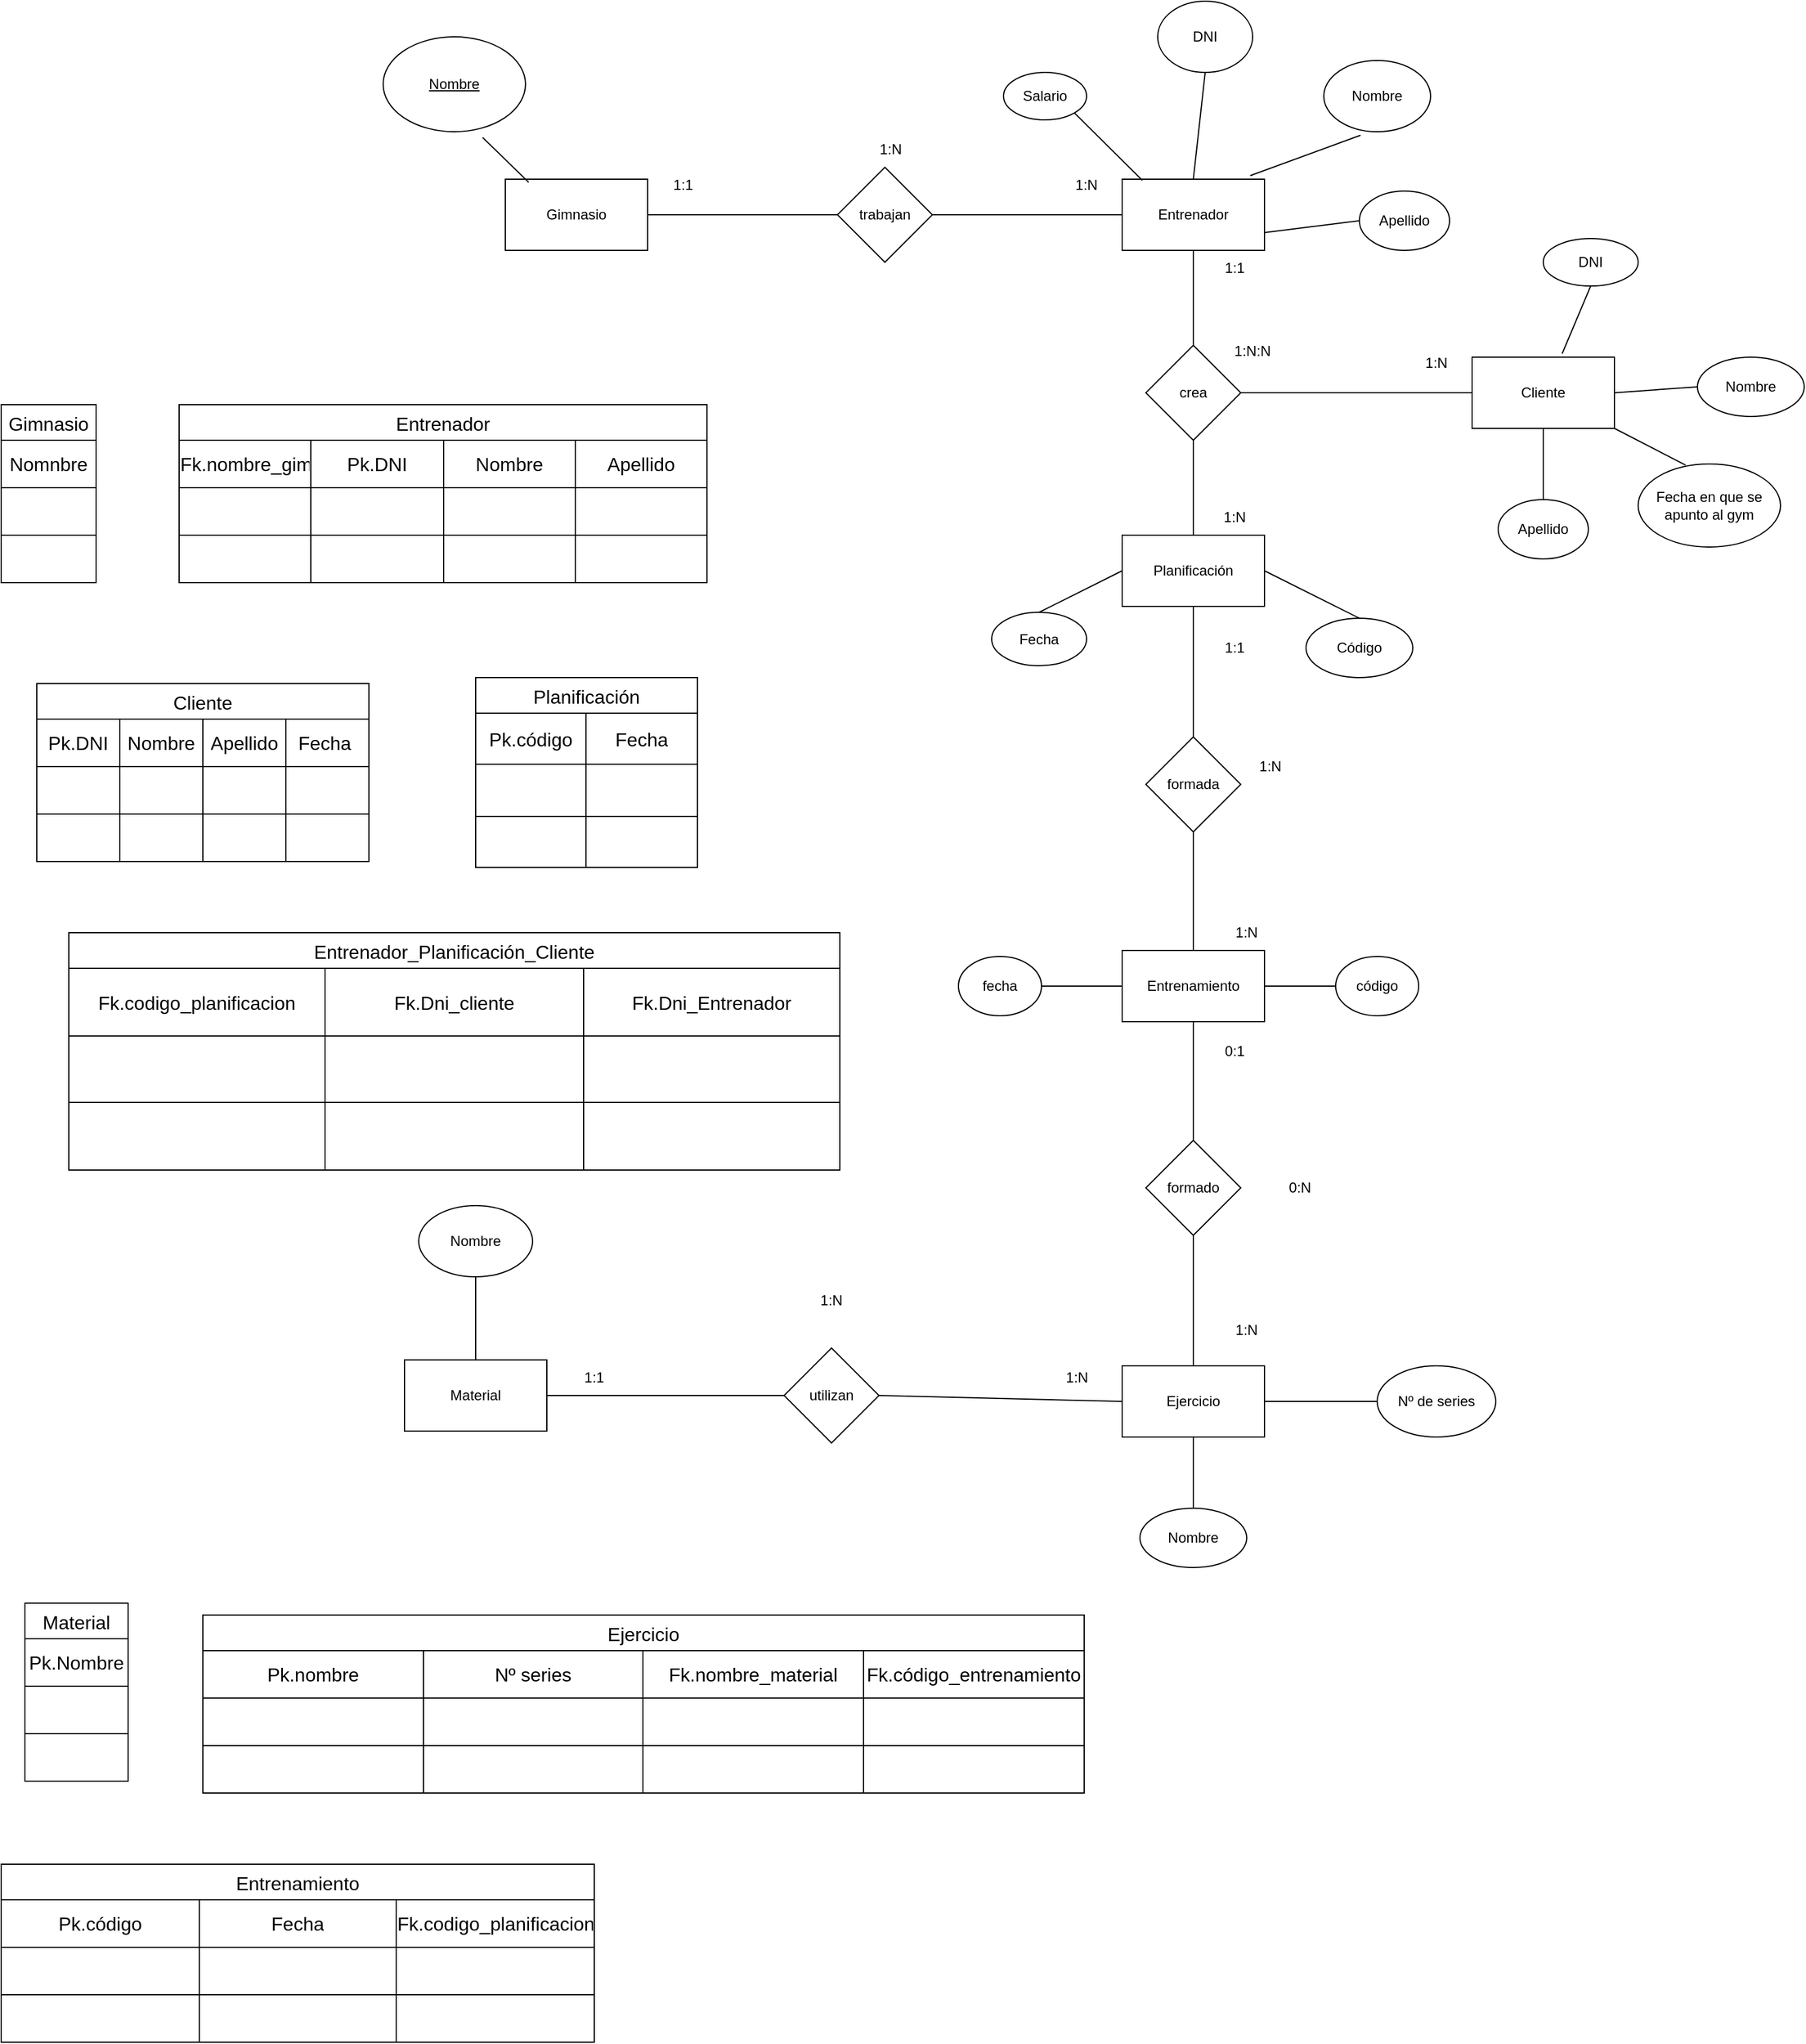 <mxfile version="22.1.16" type="device">
  <diagram name="Página-1" id="nUhVPA5yHldaCmBpnK8T">
    <mxGraphModel dx="1036" dy="606" grid="1" gridSize="10" guides="1" tooltips="1" connect="1" arrows="1" fold="1" page="1" pageScale="1" pageWidth="827" pageHeight="1169" math="0" shadow="0">
      <root>
        <mxCell id="0" />
        <mxCell id="1" parent="0" />
        <mxCell id="-ja0AB4ji7eCMnp4A4vV-1" value="Gimnasio" style="rounded=0;whiteSpace=wrap;html=1;" parent="1" vertex="1">
          <mxGeometry x="445" y="190" width="120" height="60" as="geometry" />
        </mxCell>
        <mxCell id="-ja0AB4ji7eCMnp4A4vV-2" value="Entrenador" style="rounded=0;whiteSpace=wrap;html=1;" parent="1" vertex="1">
          <mxGeometry x="965" y="190" width="120" height="60" as="geometry" />
        </mxCell>
        <mxCell id="-ja0AB4ji7eCMnp4A4vV-3" value="Cliente" style="rounded=0;whiteSpace=wrap;html=1;" parent="1" vertex="1">
          <mxGeometry x="1260" y="340" width="120" height="60" as="geometry" />
        </mxCell>
        <mxCell id="-ja0AB4ji7eCMnp4A4vV-4" value="Planificación" style="rounded=0;whiteSpace=wrap;html=1;" parent="1" vertex="1">
          <mxGeometry x="965" y="490" width="120" height="60" as="geometry" />
        </mxCell>
        <mxCell id="-ja0AB4ji7eCMnp4A4vV-5" value="trabajan" style="rhombus;whiteSpace=wrap;html=1;" parent="1" vertex="1">
          <mxGeometry x="725" y="180" width="80" height="80" as="geometry" />
        </mxCell>
        <mxCell id="-ja0AB4ji7eCMnp4A4vV-6" value="DNI" style="ellipse;whiteSpace=wrap;html=1;" parent="1" vertex="1">
          <mxGeometry x="995" y="40" width="80" height="60" as="geometry" />
        </mxCell>
        <mxCell id="-ja0AB4ji7eCMnp4A4vV-7" value="Nombre" style="ellipse;whiteSpace=wrap;html=1;" parent="1" vertex="1">
          <mxGeometry x="1135" y="90" width="90" height="60" as="geometry" />
        </mxCell>
        <mxCell id="-ja0AB4ji7eCMnp4A4vV-8" value="Salario" style="ellipse;whiteSpace=wrap;html=1;" parent="1" vertex="1">
          <mxGeometry x="865" y="100" width="70" height="40" as="geometry" />
        </mxCell>
        <mxCell id="-ja0AB4ji7eCMnp4A4vV-9" value="Apellido" style="ellipse;whiteSpace=wrap;html=1;" parent="1" vertex="1">
          <mxGeometry x="1165" y="200" width="76" height="50" as="geometry" />
        </mxCell>
        <mxCell id="-ja0AB4ji7eCMnp4A4vV-10" value="" style="endArrow=none;html=1;rounded=0;entryX=0;entryY=0.5;entryDx=0;entryDy=0;exitX=1;exitY=0.5;exitDx=0;exitDy=0;" parent="1" source="-ja0AB4ji7eCMnp4A4vV-1" target="-ja0AB4ji7eCMnp4A4vV-5" edge="1">
          <mxGeometry width="50" height="50" relative="1" as="geometry">
            <mxPoint x="630" y="240" as="sourcePoint" />
            <mxPoint x="680" y="190" as="targetPoint" />
          </mxGeometry>
        </mxCell>
        <mxCell id="-ja0AB4ji7eCMnp4A4vV-11" value="" style="endArrow=none;html=1;rounded=0;entryX=0;entryY=0.5;entryDx=0;entryDy=0;exitX=1;exitY=0.5;exitDx=0;exitDy=0;" parent="1" source="-ja0AB4ji7eCMnp4A4vV-5" target="-ja0AB4ji7eCMnp4A4vV-2" edge="1">
          <mxGeometry width="50" height="50" relative="1" as="geometry">
            <mxPoint x="870" y="260" as="sourcePoint" />
            <mxPoint x="920" y="210" as="targetPoint" />
          </mxGeometry>
        </mxCell>
        <mxCell id="-ja0AB4ji7eCMnp4A4vV-12" value="" style="endArrow=none;html=1;rounded=0;entryX=0.5;entryY=1;entryDx=0;entryDy=0;exitX=0.5;exitY=0;exitDx=0;exitDy=0;" parent="1" source="-ja0AB4ji7eCMnp4A4vV-2" target="-ja0AB4ji7eCMnp4A4vV-6" edge="1">
          <mxGeometry width="50" height="50" relative="1" as="geometry">
            <mxPoint x="1040" y="170" as="sourcePoint" />
            <mxPoint x="1090" y="120" as="targetPoint" />
          </mxGeometry>
        </mxCell>
        <mxCell id="-ja0AB4ji7eCMnp4A4vV-13" value="" style="endArrow=none;html=1;rounded=0;exitX=1;exitY=1;exitDx=0;exitDy=0;entryX=0.142;entryY=0.017;entryDx=0;entryDy=0;entryPerimeter=0;" parent="1" source="-ja0AB4ji7eCMnp4A4vV-8" target="-ja0AB4ji7eCMnp4A4vV-2" edge="1">
          <mxGeometry width="50" height="50" relative="1" as="geometry">
            <mxPoint x="950" y="180" as="sourcePoint" />
            <mxPoint x="1000" y="130" as="targetPoint" />
          </mxGeometry>
        </mxCell>
        <mxCell id="-ja0AB4ji7eCMnp4A4vV-14" value="" style="endArrow=none;html=1;rounded=0;entryX=0.344;entryY=1.05;entryDx=0;entryDy=0;entryPerimeter=0;exitX=0.9;exitY=-0.05;exitDx=0;exitDy=0;exitPerimeter=0;" parent="1" source="-ja0AB4ji7eCMnp4A4vV-2" target="-ja0AB4ji7eCMnp4A4vV-7" edge="1">
          <mxGeometry width="50" height="50" relative="1" as="geometry">
            <mxPoint x="1150" y="200" as="sourcePoint" />
            <mxPoint x="1200" y="150" as="targetPoint" />
          </mxGeometry>
        </mxCell>
        <mxCell id="-ja0AB4ji7eCMnp4A4vV-15" value="" style="endArrow=none;html=1;rounded=0;entryX=1;entryY=0.75;entryDx=0;entryDy=0;exitX=0;exitY=0.5;exitDx=0;exitDy=0;" parent="1" source="-ja0AB4ji7eCMnp4A4vV-9" target="-ja0AB4ji7eCMnp4A4vV-2" edge="1">
          <mxGeometry width="50" height="50" relative="1" as="geometry">
            <mxPoint x="1070" y="310" as="sourcePoint" />
            <mxPoint x="1120" y="260" as="targetPoint" />
          </mxGeometry>
        </mxCell>
        <mxCell id="-ja0AB4ji7eCMnp4A4vV-16" value="" style="endArrow=none;html=1;rounded=0;entryX=0.5;entryY=1;entryDx=0;entryDy=0;exitX=0.5;exitY=0;exitDx=0;exitDy=0;" parent="1" source="-ja0AB4ji7eCMnp4A4vV-18" target="-ja0AB4ji7eCMnp4A4vV-2" edge="1">
          <mxGeometry width="50" height="50" relative="1" as="geometry">
            <mxPoint x="1030" y="350" as="sourcePoint" />
            <mxPoint x="1050" y="360" as="targetPoint" />
          </mxGeometry>
        </mxCell>
        <mxCell id="-ja0AB4ji7eCMnp4A4vV-17" value="Código" style="ellipse;whiteSpace=wrap;html=1;" parent="1" vertex="1">
          <mxGeometry x="1120" y="560" width="90" height="50" as="geometry" />
        </mxCell>
        <mxCell id="-ja0AB4ji7eCMnp4A4vV-18" value="crea" style="rhombus;whiteSpace=wrap;html=1;" parent="1" vertex="1">
          <mxGeometry x="985" y="330" width="80" height="80" as="geometry" />
        </mxCell>
        <mxCell id="-ja0AB4ji7eCMnp4A4vV-19" value="" style="endArrow=none;html=1;rounded=0;entryX=0.5;entryY=1;entryDx=0;entryDy=0;exitX=0.5;exitY=0;exitDx=0;exitDy=0;" parent="1" source="-ja0AB4ji7eCMnp4A4vV-4" target="-ja0AB4ji7eCMnp4A4vV-18" edge="1">
          <mxGeometry width="50" height="50" relative="1" as="geometry">
            <mxPoint x="950" y="450" as="sourcePoint" />
            <mxPoint x="1000" y="390" as="targetPoint" />
          </mxGeometry>
        </mxCell>
        <mxCell id="-ja0AB4ji7eCMnp4A4vV-21" value="1:1" style="text;html=1;strokeColor=none;fillColor=none;align=center;verticalAlign=middle;whiteSpace=wrap;rounded=0;" parent="1" vertex="1">
          <mxGeometry x="565" y="180" width="60" height="30" as="geometry" />
        </mxCell>
        <mxCell id="-ja0AB4ji7eCMnp4A4vV-22" value="1:N" style="text;html=1;strokeColor=none;fillColor=none;align=center;verticalAlign=middle;whiteSpace=wrap;rounded=0;" parent="1" vertex="1">
          <mxGeometry x="905" y="180" width="60" height="30" as="geometry" />
        </mxCell>
        <mxCell id="-ja0AB4ji7eCMnp4A4vV-23" value="1:N" style="text;html=1;strokeColor=none;fillColor=none;align=center;verticalAlign=middle;whiteSpace=wrap;rounded=0;" parent="1" vertex="1">
          <mxGeometry x="740" y="150" width="60" height="30" as="geometry" />
        </mxCell>
        <mxCell id="-ja0AB4ji7eCMnp4A4vV-24" value="" style="endArrow=none;html=1;rounded=0;entryX=0;entryY=0.5;entryDx=0;entryDy=0;exitX=1;exitY=0.5;exitDx=0;exitDy=0;" parent="1" source="-ja0AB4ji7eCMnp4A4vV-18" target="-ja0AB4ji7eCMnp4A4vV-3" edge="1">
          <mxGeometry width="50" height="50" relative="1" as="geometry">
            <mxPoint x="1110" y="420" as="sourcePoint" />
            <mxPoint x="1160" y="370" as="targetPoint" />
          </mxGeometry>
        </mxCell>
        <mxCell id="-ja0AB4ji7eCMnp4A4vV-25" value="DNI" style="ellipse;whiteSpace=wrap;html=1;" parent="1" vertex="1">
          <mxGeometry x="1320" y="240" width="80" height="40" as="geometry" />
        </mxCell>
        <mxCell id="-ja0AB4ji7eCMnp4A4vV-26" value="Nombre" style="ellipse;whiteSpace=wrap;html=1;" parent="1" vertex="1">
          <mxGeometry x="1450" y="340" width="90" height="50" as="geometry" />
        </mxCell>
        <mxCell id="-ja0AB4ji7eCMnp4A4vV-27" value="Fecha en que se apunto al gym" style="ellipse;whiteSpace=wrap;html=1;" parent="1" vertex="1">
          <mxGeometry x="1400" y="430" width="120" height="70" as="geometry" />
        </mxCell>
        <mxCell id="-ja0AB4ji7eCMnp4A4vV-28" value="" style="endArrow=none;html=1;rounded=0;entryX=0.333;entryY=0.014;entryDx=0;entryDy=0;entryPerimeter=0;exitX=1;exitY=1;exitDx=0;exitDy=0;" parent="1" source="-ja0AB4ji7eCMnp4A4vV-3" target="-ja0AB4ji7eCMnp4A4vV-27" edge="1">
          <mxGeometry width="50" height="50" relative="1" as="geometry">
            <mxPoint x="1310" y="470" as="sourcePoint" />
            <mxPoint x="1360" y="420" as="targetPoint" />
          </mxGeometry>
        </mxCell>
        <mxCell id="-ja0AB4ji7eCMnp4A4vV-29" value="" style="endArrow=none;html=1;rounded=0;entryX=0.5;entryY=1;entryDx=0;entryDy=0;exitX=0.633;exitY=-0.05;exitDx=0;exitDy=0;exitPerimeter=0;" parent="1" source="-ja0AB4ji7eCMnp4A4vV-3" target="-ja0AB4ji7eCMnp4A4vV-25" edge="1">
          <mxGeometry width="50" height="50" relative="1" as="geometry">
            <mxPoint x="1310" y="330" as="sourcePoint" />
            <mxPoint x="1360" y="280" as="targetPoint" />
          </mxGeometry>
        </mxCell>
        <mxCell id="-ja0AB4ji7eCMnp4A4vV-30" value="" style="endArrow=none;html=1;rounded=0;entryX=0;entryY=0.5;entryDx=0;entryDy=0;exitX=1;exitY=0.5;exitDx=0;exitDy=0;" parent="1" source="-ja0AB4ji7eCMnp4A4vV-3" target="-ja0AB4ji7eCMnp4A4vV-26" edge="1">
          <mxGeometry width="50" height="50" relative="1" as="geometry">
            <mxPoint x="1390" y="350" as="sourcePoint" />
            <mxPoint x="1440" y="300" as="targetPoint" />
          </mxGeometry>
        </mxCell>
        <mxCell id="-ja0AB4ji7eCMnp4A4vV-31" value="" style="endArrow=none;html=1;rounded=0;exitX=0.5;exitY=0;exitDx=0;exitDy=0;entryX=1;entryY=0.5;entryDx=0;entryDy=0;" parent="1" source="-ja0AB4ji7eCMnp4A4vV-17" target="-ja0AB4ji7eCMnp4A4vV-4" edge="1">
          <mxGeometry width="50" height="50" relative="1" as="geometry">
            <mxPoint x="1100" y="585" as="sourcePoint" />
            <mxPoint x="1150" y="535" as="targetPoint" />
          </mxGeometry>
        </mxCell>
        <mxCell id="-ja0AB4ji7eCMnp4A4vV-32" value="Fecha" style="ellipse;whiteSpace=wrap;html=1;" parent="1" vertex="1">
          <mxGeometry x="855" y="555" width="80" height="45" as="geometry" />
        </mxCell>
        <mxCell id="-ja0AB4ji7eCMnp4A4vV-33" value="" style="endArrow=none;html=1;rounded=0;entryX=0;entryY=0.5;entryDx=0;entryDy=0;exitX=0.5;exitY=0;exitDx=0;exitDy=0;" parent="1" source="-ja0AB4ji7eCMnp4A4vV-32" target="-ja0AB4ji7eCMnp4A4vV-4" edge="1">
          <mxGeometry width="50" height="50" relative="1" as="geometry">
            <mxPoint x="870" y="560" as="sourcePoint" />
            <mxPoint x="920" y="510" as="targetPoint" />
          </mxGeometry>
        </mxCell>
        <mxCell id="-ja0AB4ji7eCMnp4A4vV-34" value="1:1" style="text;html=1;strokeColor=none;fillColor=none;align=center;verticalAlign=middle;whiteSpace=wrap;rounded=0;" parent="1" vertex="1">
          <mxGeometry x="1030" y="250" width="60" height="30" as="geometry" />
        </mxCell>
        <mxCell id="-ja0AB4ji7eCMnp4A4vV-35" value="1:N" style="text;html=1;strokeColor=none;fillColor=none;align=center;verticalAlign=middle;whiteSpace=wrap;rounded=0;" parent="1" vertex="1">
          <mxGeometry x="1200" y="330" width="60" height="30" as="geometry" />
        </mxCell>
        <mxCell id="-ja0AB4ji7eCMnp4A4vV-36" value="Apellido" style="ellipse;whiteSpace=wrap;html=1;" parent="1" vertex="1">
          <mxGeometry x="1282" y="460" width="76" height="50" as="geometry" />
        </mxCell>
        <mxCell id="-ja0AB4ji7eCMnp4A4vV-37" value="" style="endArrow=none;html=1;rounded=0;entryX=0.5;entryY=1;entryDx=0;entryDy=0;exitX=0.5;exitY=0;exitDx=0;exitDy=0;" parent="1" source="-ja0AB4ji7eCMnp4A4vV-36" target="-ja0AB4ji7eCMnp4A4vV-3" edge="1">
          <mxGeometry width="50" height="50" relative="1" as="geometry">
            <mxPoint x="1270" y="470" as="sourcePoint" />
            <mxPoint x="1320" y="420" as="targetPoint" />
          </mxGeometry>
        </mxCell>
        <mxCell id="-ja0AB4ji7eCMnp4A4vV-38" value="1:N" style="text;html=1;strokeColor=none;fillColor=none;align=center;verticalAlign=middle;whiteSpace=wrap;rounded=0;" parent="1" vertex="1">
          <mxGeometry x="1030" y="460" width="60" height="30" as="geometry" />
        </mxCell>
        <mxCell id="-ja0AB4ji7eCMnp4A4vV-39" value="1:N:N" style="text;html=1;strokeColor=none;fillColor=none;align=center;verticalAlign=middle;whiteSpace=wrap;rounded=0;" parent="1" vertex="1">
          <mxGeometry x="1045" y="320" width="60" height="30" as="geometry" />
        </mxCell>
        <mxCell id="-ja0AB4ji7eCMnp4A4vV-40" value="formada" style="rhombus;whiteSpace=wrap;html=1;" parent="1" vertex="1">
          <mxGeometry x="985" y="660" width="80" height="80" as="geometry" />
        </mxCell>
        <mxCell id="-ja0AB4ji7eCMnp4A4vV-41" value="" style="endArrow=none;html=1;rounded=0;entryX=0.5;entryY=1;entryDx=0;entryDy=0;exitX=0.5;exitY=0;exitDx=0;exitDy=0;" parent="1" source="-ja0AB4ji7eCMnp4A4vV-40" target="-ja0AB4ji7eCMnp4A4vV-4" edge="1">
          <mxGeometry width="50" height="50" relative="1" as="geometry">
            <mxPoint x="1000" y="650" as="sourcePoint" />
            <mxPoint x="1050" y="600" as="targetPoint" />
          </mxGeometry>
        </mxCell>
        <mxCell id="-ja0AB4ji7eCMnp4A4vV-42" value="Entrenamiento" style="rounded=0;whiteSpace=wrap;html=1;" parent="1" vertex="1">
          <mxGeometry x="965" y="840" width="120" height="60" as="geometry" />
        </mxCell>
        <mxCell id="-ja0AB4ji7eCMnp4A4vV-43" value="" style="endArrow=none;html=1;rounded=0;entryX=0.5;entryY=1;entryDx=0;entryDy=0;exitX=0.5;exitY=0;exitDx=0;exitDy=0;" parent="1" source="-ja0AB4ji7eCMnp4A4vV-42" target="-ja0AB4ji7eCMnp4A4vV-40" edge="1">
          <mxGeometry width="50" height="50" relative="1" as="geometry">
            <mxPoint x="1000" y="810" as="sourcePoint" />
            <mxPoint x="1050" y="760" as="targetPoint" />
          </mxGeometry>
        </mxCell>
        <mxCell id="-ja0AB4ji7eCMnp4A4vV-44" value="1:N" style="text;html=1;strokeColor=none;fillColor=none;align=center;verticalAlign=middle;whiteSpace=wrap;rounded=0;" parent="1" vertex="1">
          <mxGeometry x="1040" y="810" width="60" height="30" as="geometry" />
        </mxCell>
        <mxCell id="-ja0AB4ji7eCMnp4A4vV-45" value="1:1" style="text;html=1;strokeColor=none;fillColor=none;align=center;verticalAlign=middle;whiteSpace=wrap;rounded=0;" parent="1" vertex="1">
          <mxGeometry x="1030" y="570" width="60" height="30" as="geometry" />
        </mxCell>
        <mxCell id="-ja0AB4ji7eCMnp4A4vV-46" value="1:N" style="text;html=1;strokeColor=none;fillColor=none;align=center;verticalAlign=middle;whiteSpace=wrap;rounded=0;" parent="1" vertex="1">
          <mxGeometry x="1060" y="670" width="60" height="30" as="geometry" />
        </mxCell>
        <mxCell id="-ja0AB4ji7eCMnp4A4vV-47" value="código" style="ellipse;whiteSpace=wrap;html=1;" parent="1" vertex="1">
          <mxGeometry x="1145" y="845" width="70" height="50" as="geometry" />
        </mxCell>
        <mxCell id="-ja0AB4ji7eCMnp4A4vV-48" value="fecha" style="ellipse;whiteSpace=wrap;html=1;" parent="1" vertex="1">
          <mxGeometry x="827" y="845" width="70" height="50" as="geometry" />
        </mxCell>
        <mxCell id="-ja0AB4ji7eCMnp4A4vV-49" value="" style="endArrow=none;html=1;rounded=0;entryX=0;entryY=0.5;entryDx=0;entryDy=0;exitX=1;exitY=0.5;exitDx=0;exitDy=0;" parent="1" source="-ja0AB4ji7eCMnp4A4vV-48" target="-ja0AB4ji7eCMnp4A4vV-42" edge="1">
          <mxGeometry width="50" height="50" relative="1" as="geometry">
            <mxPoint x="900" y="940" as="sourcePoint" />
            <mxPoint x="950" y="890" as="targetPoint" />
          </mxGeometry>
        </mxCell>
        <mxCell id="-ja0AB4ji7eCMnp4A4vV-50" value="" style="endArrow=none;html=1;rounded=0;entryX=0;entryY=0.5;entryDx=0;entryDy=0;exitX=1;exitY=0.5;exitDx=0;exitDy=0;" parent="1" source="-ja0AB4ji7eCMnp4A4vV-42" target="-ja0AB4ji7eCMnp4A4vV-47" edge="1">
          <mxGeometry width="50" height="50" relative="1" as="geometry">
            <mxPoint x="1070" y="930" as="sourcePoint" />
            <mxPoint x="1120" y="880" as="targetPoint" />
          </mxGeometry>
        </mxCell>
        <mxCell id="-ja0AB4ji7eCMnp4A4vV-51" value="Ejercicio" style="rounded=0;whiteSpace=wrap;html=1;" parent="1" vertex="1">
          <mxGeometry x="965" y="1190" width="120" height="60" as="geometry" />
        </mxCell>
        <mxCell id="-ja0AB4ji7eCMnp4A4vV-52" value="formado" style="rhombus;whiteSpace=wrap;html=1;" parent="1" vertex="1">
          <mxGeometry x="985" y="1000" width="80" height="80" as="geometry" />
        </mxCell>
        <mxCell id="-ja0AB4ji7eCMnp4A4vV-53" value="Nombre" style="ellipse;whiteSpace=wrap;html=1;" parent="1" vertex="1">
          <mxGeometry x="980" y="1310" width="90" height="50" as="geometry" />
        </mxCell>
        <mxCell id="-ja0AB4ji7eCMnp4A4vV-54" value="Nº de series" style="ellipse;whiteSpace=wrap;html=1;" parent="1" vertex="1">
          <mxGeometry x="1180" y="1190" width="100" height="60" as="geometry" />
        </mxCell>
        <mxCell id="-ja0AB4ji7eCMnp4A4vV-55" value="" style="endArrow=none;html=1;rounded=0;entryX=0.5;entryY=1;entryDx=0;entryDy=0;exitX=0.5;exitY=0;exitDx=0;exitDy=0;" parent="1" source="-ja0AB4ji7eCMnp4A4vV-53" target="-ja0AB4ji7eCMnp4A4vV-51" edge="1">
          <mxGeometry width="50" height="50" relative="1" as="geometry">
            <mxPoint x="860" y="1270" as="sourcePoint" />
            <mxPoint x="910" y="1220" as="targetPoint" />
          </mxGeometry>
        </mxCell>
        <mxCell id="-ja0AB4ji7eCMnp4A4vV-56" value="" style="endArrow=none;html=1;rounded=0;exitX=1;exitY=0.5;exitDx=0;exitDy=0;entryX=0;entryY=0.5;entryDx=0;entryDy=0;" parent="1" source="-ja0AB4ji7eCMnp4A4vV-51" target="-ja0AB4ji7eCMnp4A4vV-54" edge="1">
          <mxGeometry width="50" height="50" relative="1" as="geometry">
            <mxPoint x="1140" y="1230" as="sourcePoint" />
            <mxPoint x="1190" y="1180" as="targetPoint" />
          </mxGeometry>
        </mxCell>
        <mxCell id="-ja0AB4ji7eCMnp4A4vV-57" value="utilizan" style="rhombus;whiteSpace=wrap;html=1;" parent="1" vertex="1">
          <mxGeometry x="680" y="1175" width="80" height="80" as="geometry" />
        </mxCell>
        <mxCell id="-ja0AB4ji7eCMnp4A4vV-58" value="Material" style="rounded=0;whiteSpace=wrap;html=1;" parent="1" vertex="1">
          <mxGeometry x="360" y="1185" width="120" height="60" as="geometry" />
        </mxCell>
        <mxCell id="-ja0AB4ji7eCMnp4A4vV-59" value="" style="endArrow=none;html=1;rounded=0;entryX=0;entryY=0.5;entryDx=0;entryDy=0;exitX=1;exitY=0.5;exitDx=0;exitDy=0;" parent="1" source="-ja0AB4ji7eCMnp4A4vV-57" target="-ja0AB4ji7eCMnp4A4vV-51" edge="1">
          <mxGeometry width="50" height="50" relative="1" as="geometry">
            <mxPoint x="730" y="1100" as="sourcePoint" />
            <mxPoint x="780" y="1050" as="targetPoint" />
          </mxGeometry>
        </mxCell>
        <mxCell id="-ja0AB4ji7eCMnp4A4vV-60" value="" style="endArrow=none;html=1;rounded=0;entryX=0;entryY=0.5;entryDx=0;entryDy=0;exitX=1;exitY=0.5;exitDx=0;exitDy=0;" parent="1" source="-ja0AB4ji7eCMnp4A4vV-58" target="-ja0AB4ji7eCMnp4A4vV-57" edge="1">
          <mxGeometry width="50" height="50" relative="1" as="geometry">
            <mxPoint x="540" y="1230" as="sourcePoint" />
            <mxPoint x="590" y="1180" as="targetPoint" />
          </mxGeometry>
        </mxCell>
        <mxCell id="-ja0AB4ji7eCMnp4A4vV-61" value="" style="endArrow=none;html=1;rounded=0;entryX=0.5;entryY=1;entryDx=0;entryDy=0;exitX=0.5;exitY=0;exitDx=0;exitDy=0;" parent="1" source="-ja0AB4ji7eCMnp4A4vV-51" target="-ja0AB4ji7eCMnp4A4vV-52" edge="1">
          <mxGeometry width="50" height="50" relative="1" as="geometry">
            <mxPoint x="1040" y="1170" as="sourcePoint" />
            <mxPoint x="1090" y="1120" as="targetPoint" />
          </mxGeometry>
        </mxCell>
        <mxCell id="-ja0AB4ji7eCMnp4A4vV-62" value="" style="endArrow=none;html=1;rounded=0;entryX=0.5;entryY=1;entryDx=0;entryDy=0;exitX=0.5;exitY=0;exitDx=0;exitDy=0;" parent="1" source="-ja0AB4ji7eCMnp4A4vV-52" target="-ja0AB4ji7eCMnp4A4vV-42" edge="1">
          <mxGeometry width="50" height="50" relative="1" as="geometry">
            <mxPoint x="990" y="990" as="sourcePoint" />
            <mxPoint x="1040" y="940" as="targetPoint" />
          </mxGeometry>
        </mxCell>
        <mxCell id="-ja0AB4ji7eCMnp4A4vV-63" value="0:1" style="text;html=1;strokeColor=none;fillColor=none;align=center;verticalAlign=middle;whiteSpace=wrap;rounded=0;" parent="1" vertex="1">
          <mxGeometry x="1030" y="910" width="60" height="30" as="geometry" />
        </mxCell>
        <mxCell id="-ja0AB4ji7eCMnp4A4vV-64" value="1:N" style="text;html=1;strokeColor=none;fillColor=none;align=center;verticalAlign=middle;whiteSpace=wrap;rounded=0;" parent="1" vertex="1">
          <mxGeometry x="1040" y="1145" width="60" height="30" as="geometry" />
        </mxCell>
        <mxCell id="-ja0AB4ji7eCMnp4A4vV-65" value="0:N" style="text;html=1;strokeColor=none;fillColor=none;align=center;verticalAlign=middle;whiteSpace=wrap;rounded=0;" parent="1" vertex="1">
          <mxGeometry x="1085" y="1025" width="60" height="30" as="geometry" />
        </mxCell>
        <mxCell id="-ja0AB4ji7eCMnp4A4vV-66" value="1:N" style="text;html=1;strokeColor=none;fillColor=none;align=center;verticalAlign=middle;whiteSpace=wrap;rounded=0;" parent="1" vertex="1">
          <mxGeometry x="897" y="1185" width="60" height="30" as="geometry" />
        </mxCell>
        <mxCell id="-ja0AB4ji7eCMnp4A4vV-67" value="1:1" style="text;html=1;strokeColor=none;fillColor=none;align=center;verticalAlign=middle;whiteSpace=wrap;rounded=0;" parent="1" vertex="1">
          <mxGeometry x="490" y="1185" width="60" height="30" as="geometry" />
        </mxCell>
        <mxCell id="-ja0AB4ji7eCMnp4A4vV-68" value="Nombre" style="ellipse;whiteSpace=wrap;html=1;" parent="1" vertex="1">
          <mxGeometry x="372" y="1055" width="96" height="60" as="geometry" />
        </mxCell>
        <mxCell id="-ja0AB4ji7eCMnp4A4vV-70" value="" style="endArrow=none;html=1;rounded=0;entryX=0.5;entryY=1;entryDx=0;entryDy=0;exitX=0.5;exitY=0;exitDx=0;exitDy=0;" parent="1" source="-ja0AB4ji7eCMnp4A4vV-58" target="-ja0AB4ji7eCMnp4A4vV-68" edge="1">
          <mxGeometry width="50" height="50" relative="1" as="geometry">
            <mxPoint x="360" y="1160" as="sourcePoint" />
            <mxPoint x="410" y="1110" as="targetPoint" />
          </mxGeometry>
        </mxCell>
        <mxCell id="s02s4YUto6gL8LbOmMD9-1" value="Planificación" style="shape=table;startSize=30;container=1;collapsible=0;childLayout=tableLayout;strokeColor=default;fontSize=16;" parent="1" vertex="1">
          <mxGeometry x="420" y="610" width="187" height="160" as="geometry" />
        </mxCell>
        <mxCell id="s02s4YUto6gL8LbOmMD9-2" value="" style="shape=tableRow;horizontal=0;startSize=0;swimlaneHead=0;swimlaneBody=0;strokeColor=inherit;top=0;left=0;bottom=0;right=0;collapsible=0;dropTarget=0;fillColor=none;points=[[0,0.5],[1,0.5]];portConstraint=eastwest;fontSize=16;" parent="s02s4YUto6gL8LbOmMD9-1" vertex="1">
          <mxGeometry y="30" width="187" height="43" as="geometry" />
        </mxCell>
        <mxCell id="s02s4YUto6gL8LbOmMD9-3" value="Pk.código" style="shape=partialRectangle;html=1;whiteSpace=wrap;connectable=0;strokeColor=inherit;overflow=hidden;fillColor=none;top=0;left=0;bottom=0;right=0;pointerEvents=1;fontSize=16;" parent="s02s4YUto6gL8LbOmMD9-2" vertex="1">
          <mxGeometry width="93" height="43" as="geometry">
            <mxRectangle width="93" height="43" as="alternateBounds" />
          </mxGeometry>
        </mxCell>
        <mxCell id="s02s4YUto6gL8LbOmMD9-4" value="Fecha" style="shape=partialRectangle;html=1;whiteSpace=wrap;connectable=0;strokeColor=inherit;overflow=hidden;fillColor=none;top=0;left=0;bottom=0;right=0;pointerEvents=1;fontSize=16;" parent="s02s4YUto6gL8LbOmMD9-2" vertex="1">
          <mxGeometry x="93" width="94" height="43" as="geometry">
            <mxRectangle width="94" height="43" as="alternateBounds" />
          </mxGeometry>
        </mxCell>
        <mxCell id="s02s4YUto6gL8LbOmMD9-6" value="" style="shape=tableRow;horizontal=0;startSize=0;swimlaneHead=0;swimlaneBody=0;strokeColor=inherit;top=0;left=0;bottom=0;right=0;collapsible=0;dropTarget=0;fillColor=none;points=[[0,0.5],[1,0.5]];portConstraint=eastwest;fontSize=16;" parent="s02s4YUto6gL8LbOmMD9-1" vertex="1">
          <mxGeometry y="73" width="187" height="44" as="geometry" />
        </mxCell>
        <mxCell id="s02s4YUto6gL8LbOmMD9-7" value="" style="shape=partialRectangle;html=1;whiteSpace=wrap;connectable=0;strokeColor=inherit;overflow=hidden;fillColor=none;top=0;left=0;bottom=0;right=0;pointerEvents=1;fontSize=16;" parent="s02s4YUto6gL8LbOmMD9-6" vertex="1">
          <mxGeometry width="93" height="44" as="geometry">
            <mxRectangle width="93" height="44" as="alternateBounds" />
          </mxGeometry>
        </mxCell>
        <mxCell id="s02s4YUto6gL8LbOmMD9-8" value="" style="shape=partialRectangle;html=1;whiteSpace=wrap;connectable=0;strokeColor=inherit;overflow=hidden;fillColor=none;top=0;left=0;bottom=0;right=0;pointerEvents=1;fontSize=16;" parent="s02s4YUto6gL8LbOmMD9-6" vertex="1">
          <mxGeometry x="93" width="94" height="44" as="geometry">
            <mxRectangle width="94" height="44" as="alternateBounds" />
          </mxGeometry>
        </mxCell>
        <mxCell id="s02s4YUto6gL8LbOmMD9-10" value="" style="shape=tableRow;horizontal=0;startSize=0;swimlaneHead=0;swimlaneBody=0;strokeColor=inherit;top=0;left=0;bottom=0;right=0;collapsible=0;dropTarget=0;fillColor=none;points=[[0,0.5],[1,0.5]];portConstraint=eastwest;fontSize=16;" parent="s02s4YUto6gL8LbOmMD9-1" vertex="1">
          <mxGeometry y="117" width="187" height="43" as="geometry" />
        </mxCell>
        <mxCell id="s02s4YUto6gL8LbOmMD9-11" value="" style="shape=partialRectangle;html=1;whiteSpace=wrap;connectable=0;strokeColor=inherit;overflow=hidden;fillColor=none;top=0;left=0;bottom=0;right=0;pointerEvents=1;fontSize=16;" parent="s02s4YUto6gL8LbOmMD9-10" vertex="1">
          <mxGeometry width="93" height="43" as="geometry">
            <mxRectangle width="93" height="43" as="alternateBounds" />
          </mxGeometry>
        </mxCell>
        <mxCell id="s02s4YUto6gL8LbOmMD9-12" value="" style="shape=partialRectangle;html=1;whiteSpace=wrap;connectable=0;strokeColor=inherit;overflow=hidden;fillColor=none;top=0;left=0;bottom=0;right=0;pointerEvents=1;fontSize=16;" parent="s02s4YUto6gL8LbOmMD9-10" vertex="1">
          <mxGeometry x="93" width="94" height="43" as="geometry">
            <mxRectangle width="94" height="43" as="alternateBounds" />
          </mxGeometry>
        </mxCell>
        <mxCell id="s02s4YUto6gL8LbOmMD9-14" value="Entrenador" style="shape=table;startSize=30;container=1;collapsible=0;childLayout=tableLayout;strokeColor=default;fontSize=16;" parent="1" vertex="1">
          <mxGeometry x="170" y="380" width="445" height="150" as="geometry" />
        </mxCell>
        <mxCell id="s02s4YUto6gL8LbOmMD9-15" value="" style="shape=tableRow;horizontal=0;startSize=0;swimlaneHead=0;swimlaneBody=0;strokeColor=inherit;top=0;left=0;bottom=0;right=0;collapsible=0;dropTarget=0;fillColor=none;points=[[0,0.5],[1,0.5]];portConstraint=eastwest;fontSize=16;" parent="s02s4YUto6gL8LbOmMD9-14" vertex="1">
          <mxGeometry y="30" width="445" height="40" as="geometry" />
        </mxCell>
        <mxCell id="s02s4YUto6gL8LbOmMD9-16" value="Fk.nombre_gimnasio" style="shape=partialRectangle;html=1;whiteSpace=wrap;connectable=0;strokeColor=inherit;overflow=hidden;fillColor=none;top=0;left=0;bottom=0;right=0;pointerEvents=1;fontSize=16;" parent="s02s4YUto6gL8LbOmMD9-15" vertex="1">
          <mxGeometry width="111" height="40" as="geometry">
            <mxRectangle width="111" height="40" as="alternateBounds" />
          </mxGeometry>
        </mxCell>
        <mxCell id="s02s4YUto6gL8LbOmMD9-17" value="Pk.DNI" style="shape=partialRectangle;html=1;whiteSpace=wrap;connectable=0;strokeColor=inherit;overflow=hidden;fillColor=none;top=0;left=0;bottom=0;right=0;pointerEvents=1;fontSize=16;" parent="s02s4YUto6gL8LbOmMD9-15" vertex="1">
          <mxGeometry x="111" width="112" height="40" as="geometry">
            <mxRectangle width="112" height="40" as="alternateBounds" />
          </mxGeometry>
        </mxCell>
        <mxCell id="s02s4YUto6gL8LbOmMD9-18" value="Nombre" style="shape=partialRectangle;html=1;whiteSpace=wrap;connectable=0;strokeColor=inherit;overflow=hidden;fillColor=none;top=0;left=0;bottom=0;right=0;pointerEvents=1;fontSize=16;" parent="s02s4YUto6gL8LbOmMD9-15" vertex="1">
          <mxGeometry x="223" width="111" height="40" as="geometry">
            <mxRectangle width="111" height="40" as="alternateBounds" />
          </mxGeometry>
        </mxCell>
        <mxCell id="s02s4YUto6gL8LbOmMD9-108" value="Apellido" style="shape=partialRectangle;html=1;whiteSpace=wrap;connectable=0;strokeColor=inherit;overflow=hidden;fillColor=none;top=0;left=0;bottom=0;right=0;pointerEvents=1;fontSize=16;" parent="s02s4YUto6gL8LbOmMD9-15" vertex="1">
          <mxGeometry x="334" width="111" height="40" as="geometry">
            <mxRectangle width="111" height="40" as="alternateBounds" />
          </mxGeometry>
        </mxCell>
        <mxCell id="s02s4YUto6gL8LbOmMD9-19" value="" style="shape=tableRow;horizontal=0;startSize=0;swimlaneHead=0;swimlaneBody=0;strokeColor=inherit;top=0;left=0;bottom=0;right=0;collapsible=0;dropTarget=0;fillColor=none;points=[[0,0.5],[1,0.5]];portConstraint=eastwest;fontSize=16;" parent="s02s4YUto6gL8LbOmMD9-14" vertex="1">
          <mxGeometry y="70" width="445" height="40" as="geometry" />
        </mxCell>
        <mxCell id="s02s4YUto6gL8LbOmMD9-20" value="" style="shape=partialRectangle;html=1;whiteSpace=wrap;connectable=0;strokeColor=inherit;overflow=hidden;fillColor=none;top=0;left=0;bottom=0;right=0;pointerEvents=1;fontSize=16;" parent="s02s4YUto6gL8LbOmMD9-19" vertex="1">
          <mxGeometry width="111" height="40" as="geometry">
            <mxRectangle width="111" height="40" as="alternateBounds" />
          </mxGeometry>
        </mxCell>
        <mxCell id="s02s4YUto6gL8LbOmMD9-21" value="" style="shape=partialRectangle;html=1;whiteSpace=wrap;connectable=0;strokeColor=inherit;overflow=hidden;fillColor=none;top=0;left=0;bottom=0;right=0;pointerEvents=1;fontSize=16;" parent="s02s4YUto6gL8LbOmMD9-19" vertex="1">
          <mxGeometry x="111" width="112" height="40" as="geometry">
            <mxRectangle width="112" height="40" as="alternateBounds" />
          </mxGeometry>
        </mxCell>
        <mxCell id="s02s4YUto6gL8LbOmMD9-22" value="" style="shape=partialRectangle;html=1;whiteSpace=wrap;connectable=0;strokeColor=inherit;overflow=hidden;fillColor=none;top=0;left=0;bottom=0;right=0;pointerEvents=1;fontSize=16;" parent="s02s4YUto6gL8LbOmMD9-19" vertex="1">
          <mxGeometry x="223" width="111" height="40" as="geometry">
            <mxRectangle width="111" height="40" as="alternateBounds" />
          </mxGeometry>
        </mxCell>
        <mxCell id="s02s4YUto6gL8LbOmMD9-109" style="shape=partialRectangle;html=1;whiteSpace=wrap;connectable=0;strokeColor=inherit;overflow=hidden;fillColor=none;top=0;left=0;bottom=0;right=0;pointerEvents=1;fontSize=16;" parent="s02s4YUto6gL8LbOmMD9-19" vertex="1">
          <mxGeometry x="334" width="111" height="40" as="geometry">
            <mxRectangle width="111" height="40" as="alternateBounds" />
          </mxGeometry>
        </mxCell>
        <mxCell id="s02s4YUto6gL8LbOmMD9-23" value="" style="shape=tableRow;horizontal=0;startSize=0;swimlaneHead=0;swimlaneBody=0;strokeColor=inherit;top=0;left=0;bottom=0;right=0;collapsible=0;dropTarget=0;fillColor=none;points=[[0,0.5],[1,0.5]];portConstraint=eastwest;fontSize=16;" parent="s02s4YUto6gL8LbOmMD9-14" vertex="1">
          <mxGeometry y="110" width="445" height="40" as="geometry" />
        </mxCell>
        <mxCell id="s02s4YUto6gL8LbOmMD9-24" value="" style="shape=partialRectangle;html=1;whiteSpace=wrap;connectable=0;strokeColor=inherit;overflow=hidden;fillColor=none;top=0;left=0;bottom=0;right=0;pointerEvents=1;fontSize=16;" parent="s02s4YUto6gL8LbOmMD9-23" vertex="1">
          <mxGeometry width="111" height="40" as="geometry">
            <mxRectangle width="111" height="40" as="alternateBounds" />
          </mxGeometry>
        </mxCell>
        <mxCell id="s02s4YUto6gL8LbOmMD9-25" value="" style="shape=partialRectangle;html=1;whiteSpace=wrap;connectable=0;strokeColor=inherit;overflow=hidden;fillColor=none;top=0;left=0;bottom=0;right=0;pointerEvents=1;fontSize=16;" parent="s02s4YUto6gL8LbOmMD9-23" vertex="1">
          <mxGeometry x="111" width="112" height="40" as="geometry">
            <mxRectangle width="112" height="40" as="alternateBounds" />
          </mxGeometry>
        </mxCell>
        <mxCell id="s02s4YUto6gL8LbOmMD9-26" value="" style="shape=partialRectangle;html=1;whiteSpace=wrap;connectable=0;strokeColor=inherit;overflow=hidden;fillColor=none;top=0;left=0;bottom=0;right=0;pointerEvents=1;fontSize=16;" parent="s02s4YUto6gL8LbOmMD9-23" vertex="1">
          <mxGeometry x="223" width="111" height="40" as="geometry">
            <mxRectangle width="111" height="40" as="alternateBounds" />
          </mxGeometry>
        </mxCell>
        <mxCell id="s02s4YUto6gL8LbOmMD9-110" style="shape=partialRectangle;html=1;whiteSpace=wrap;connectable=0;strokeColor=inherit;overflow=hidden;fillColor=none;top=0;left=0;bottom=0;right=0;pointerEvents=1;fontSize=16;" parent="s02s4YUto6gL8LbOmMD9-23" vertex="1">
          <mxGeometry x="334" width="111" height="40" as="geometry">
            <mxRectangle width="111" height="40" as="alternateBounds" />
          </mxGeometry>
        </mxCell>
        <mxCell id="s02s4YUto6gL8LbOmMD9-27" value="Material" style="shape=table;startSize=30;container=1;collapsible=0;childLayout=tableLayout;strokeColor=default;fontSize=16;" parent="1" vertex="1">
          <mxGeometry x="40" y="1390" width="87" height="150" as="geometry" />
        </mxCell>
        <mxCell id="s02s4YUto6gL8LbOmMD9-28" value="" style="shape=tableRow;horizontal=0;startSize=0;swimlaneHead=0;swimlaneBody=0;strokeColor=inherit;top=0;left=0;bottom=0;right=0;collapsible=0;dropTarget=0;fillColor=none;points=[[0,0.5],[1,0.5]];portConstraint=eastwest;fontSize=16;" parent="s02s4YUto6gL8LbOmMD9-27" vertex="1">
          <mxGeometry y="30" width="87" height="40" as="geometry" />
        </mxCell>
        <mxCell id="s02s4YUto6gL8LbOmMD9-29" value="Pk.Nombre" style="shape=partialRectangle;html=1;whiteSpace=wrap;connectable=0;strokeColor=inherit;overflow=hidden;fillColor=none;top=0;left=0;bottom=0;right=0;pointerEvents=1;fontSize=16;" parent="s02s4YUto6gL8LbOmMD9-28" vertex="1">
          <mxGeometry width="87" height="40" as="geometry">
            <mxRectangle width="87" height="40" as="alternateBounds" />
          </mxGeometry>
        </mxCell>
        <mxCell id="s02s4YUto6gL8LbOmMD9-32" value="" style="shape=tableRow;horizontal=0;startSize=0;swimlaneHead=0;swimlaneBody=0;strokeColor=inherit;top=0;left=0;bottom=0;right=0;collapsible=0;dropTarget=0;fillColor=none;points=[[0,0.5],[1,0.5]];portConstraint=eastwest;fontSize=16;" parent="s02s4YUto6gL8LbOmMD9-27" vertex="1">
          <mxGeometry y="70" width="87" height="40" as="geometry" />
        </mxCell>
        <mxCell id="s02s4YUto6gL8LbOmMD9-33" value="" style="shape=partialRectangle;html=1;whiteSpace=wrap;connectable=0;strokeColor=inherit;overflow=hidden;fillColor=none;top=0;left=0;bottom=0;right=0;pointerEvents=1;fontSize=16;" parent="s02s4YUto6gL8LbOmMD9-32" vertex="1">
          <mxGeometry width="87" height="40" as="geometry">
            <mxRectangle width="87" height="40" as="alternateBounds" />
          </mxGeometry>
        </mxCell>
        <mxCell id="s02s4YUto6gL8LbOmMD9-36" value="" style="shape=tableRow;horizontal=0;startSize=0;swimlaneHead=0;swimlaneBody=0;strokeColor=inherit;top=0;left=0;bottom=0;right=0;collapsible=0;dropTarget=0;fillColor=none;points=[[0,0.5],[1,0.5]];portConstraint=eastwest;fontSize=16;" parent="s02s4YUto6gL8LbOmMD9-27" vertex="1">
          <mxGeometry y="110" width="87" height="40" as="geometry" />
        </mxCell>
        <mxCell id="s02s4YUto6gL8LbOmMD9-37" value="" style="shape=partialRectangle;html=1;whiteSpace=wrap;connectable=0;strokeColor=inherit;overflow=hidden;fillColor=none;top=0;left=0;bottom=0;right=0;pointerEvents=1;fontSize=16;" parent="s02s4YUto6gL8LbOmMD9-36" vertex="1">
          <mxGeometry width="87" height="40" as="geometry">
            <mxRectangle width="87" height="40" as="alternateBounds" />
          </mxGeometry>
        </mxCell>
        <mxCell id="s02s4YUto6gL8LbOmMD9-40" value="Entrenamiento" style="shape=table;startSize=30;container=1;collapsible=0;childLayout=tableLayout;strokeColor=default;fontSize=16;" parent="1" vertex="1">
          <mxGeometry x="20" y="1610" width="500" height="150" as="geometry" />
        </mxCell>
        <mxCell id="s02s4YUto6gL8LbOmMD9-41" value="" style="shape=tableRow;horizontal=0;startSize=0;swimlaneHead=0;swimlaneBody=0;strokeColor=inherit;top=0;left=0;bottom=0;right=0;collapsible=0;dropTarget=0;fillColor=none;points=[[0,0.5],[1,0.5]];portConstraint=eastwest;fontSize=16;" parent="s02s4YUto6gL8LbOmMD9-40" vertex="1">
          <mxGeometry y="30" width="500" height="40" as="geometry" />
        </mxCell>
        <mxCell id="s02s4YUto6gL8LbOmMD9-42" value="Pk.código" style="shape=partialRectangle;html=1;whiteSpace=wrap;connectable=0;strokeColor=inherit;overflow=hidden;fillColor=none;top=0;left=0;bottom=0;right=0;pointerEvents=1;fontSize=16;" parent="s02s4YUto6gL8LbOmMD9-41" vertex="1">
          <mxGeometry width="167" height="40" as="geometry">
            <mxRectangle width="167" height="40" as="alternateBounds" />
          </mxGeometry>
        </mxCell>
        <mxCell id="s02s4YUto6gL8LbOmMD9-43" value="Fecha" style="shape=partialRectangle;html=1;whiteSpace=wrap;connectable=0;strokeColor=inherit;overflow=hidden;fillColor=none;top=0;left=0;bottom=0;right=0;pointerEvents=1;fontSize=16;" parent="s02s4YUto6gL8LbOmMD9-41" vertex="1">
          <mxGeometry x="167" width="166" height="40" as="geometry">
            <mxRectangle width="166" height="40" as="alternateBounds" />
          </mxGeometry>
        </mxCell>
        <mxCell id="s02s4YUto6gL8LbOmMD9-44" value="Fk.codigo_planificacion" style="shape=partialRectangle;html=1;whiteSpace=wrap;connectable=0;strokeColor=inherit;overflow=hidden;fillColor=none;top=0;left=0;bottom=0;right=0;pointerEvents=1;fontSize=16;" parent="s02s4YUto6gL8LbOmMD9-41" vertex="1">
          <mxGeometry x="333" width="167" height="40" as="geometry">
            <mxRectangle width="167" height="40" as="alternateBounds" />
          </mxGeometry>
        </mxCell>
        <mxCell id="s02s4YUto6gL8LbOmMD9-45" value="" style="shape=tableRow;horizontal=0;startSize=0;swimlaneHead=0;swimlaneBody=0;strokeColor=inherit;top=0;left=0;bottom=0;right=0;collapsible=0;dropTarget=0;fillColor=none;points=[[0,0.5],[1,0.5]];portConstraint=eastwest;fontSize=16;" parent="s02s4YUto6gL8LbOmMD9-40" vertex="1">
          <mxGeometry y="70" width="500" height="40" as="geometry" />
        </mxCell>
        <mxCell id="s02s4YUto6gL8LbOmMD9-46" value="" style="shape=partialRectangle;html=1;whiteSpace=wrap;connectable=0;strokeColor=inherit;overflow=hidden;fillColor=none;top=0;left=0;bottom=0;right=0;pointerEvents=1;fontSize=16;" parent="s02s4YUto6gL8LbOmMD9-45" vertex="1">
          <mxGeometry width="167" height="40" as="geometry">
            <mxRectangle width="167" height="40" as="alternateBounds" />
          </mxGeometry>
        </mxCell>
        <mxCell id="s02s4YUto6gL8LbOmMD9-47" value="" style="shape=partialRectangle;html=1;whiteSpace=wrap;connectable=0;strokeColor=inherit;overflow=hidden;fillColor=none;top=0;left=0;bottom=0;right=0;pointerEvents=1;fontSize=16;" parent="s02s4YUto6gL8LbOmMD9-45" vertex="1">
          <mxGeometry x="167" width="166" height="40" as="geometry">
            <mxRectangle width="166" height="40" as="alternateBounds" />
          </mxGeometry>
        </mxCell>
        <mxCell id="s02s4YUto6gL8LbOmMD9-48" value="" style="shape=partialRectangle;html=1;whiteSpace=wrap;connectable=0;strokeColor=inherit;overflow=hidden;fillColor=none;top=0;left=0;bottom=0;right=0;pointerEvents=1;fontSize=16;" parent="s02s4YUto6gL8LbOmMD9-45" vertex="1">
          <mxGeometry x="333" width="167" height="40" as="geometry">
            <mxRectangle width="167" height="40" as="alternateBounds" />
          </mxGeometry>
        </mxCell>
        <mxCell id="s02s4YUto6gL8LbOmMD9-49" value="" style="shape=tableRow;horizontal=0;startSize=0;swimlaneHead=0;swimlaneBody=0;strokeColor=inherit;top=0;left=0;bottom=0;right=0;collapsible=0;dropTarget=0;fillColor=none;points=[[0,0.5],[1,0.5]];portConstraint=eastwest;fontSize=16;" parent="s02s4YUto6gL8LbOmMD9-40" vertex="1">
          <mxGeometry y="110" width="500" height="40" as="geometry" />
        </mxCell>
        <mxCell id="s02s4YUto6gL8LbOmMD9-50" value="" style="shape=partialRectangle;html=1;whiteSpace=wrap;connectable=0;strokeColor=inherit;overflow=hidden;fillColor=none;top=0;left=0;bottom=0;right=0;pointerEvents=1;fontSize=16;" parent="s02s4YUto6gL8LbOmMD9-49" vertex="1">
          <mxGeometry width="167" height="40" as="geometry">
            <mxRectangle width="167" height="40" as="alternateBounds" />
          </mxGeometry>
        </mxCell>
        <mxCell id="s02s4YUto6gL8LbOmMD9-51" value="" style="shape=partialRectangle;html=1;whiteSpace=wrap;connectable=0;strokeColor=inherit;overflow=hidden;fillColor=none;top=0;left=0;bottom=0;right=0;pointerEvents=1;fontSize=16;" parent="s02s4YUto6gL8LbOmMD9-49" vertex="1">
          <mxGeometry x="167" width="166" height="40" as="geometry">
            <mxRectangle width="166" height="40" as="alternateBounds" />
          </mxGeometry>
        </mxCell>
        <mxCell id="s02s4YUto6gL8LbOmMD9-52" value="" style="shape=partialRectangle;html=1;whiteSpace=wrap;connectable=0;strokeColor=inherit;overflow=hidden;fillColor=none;top=0;left=0;bottom=0;right=0;pointerEvents=1;fontSize=16;" parent="s02s4YUto6gL8LbOmMD9-49" vertex="1">
          <mxGeometry x="333" width="167" height="40" as="geometry">
            <mxRectangle width="167" height="40" as="alternateBounds" />
          </mxGeometry>
        </mxCell>
        <mxCell id="s02s4YUto6gL8LbOmMD9-53" value="Entrenador_Planificación_Cliente" style="shape=table;startSize=30;container=1;collapsible=0;childLayout=tableLayout;strokeColor=default;fontSize=16;" parent="1" vertex="1">
          <mxGeometry x="77" y="825" width="650" height="200" as="geometry" />
        </mxCell>
        <mxCell id="s02s4YUto6gL8LbOmMD9-54" value="" style="shape=tableRow;horizontal=0;startSize=0;swimlaneHead=0;swimlaneBody=0;strokeColor=inherit;top=0;left=0;bottom=0;right=0;collapsible=0;dropTarget=0;fillColor=none;points=[[0,0.5],[1,0.5]];portConstraint=eastwest;fontSize=16;" parent="s02s4YUto6gL8LbOmMD9-53" vertex="1">
          <mxGeometry y="30" width="650" height="57" as="geometry" />
        </mxCell>
        <mxCell id="s02s4YUto6gL8LbOmMD9-55" value="Fk.codigo_planificacion" style="shape=partialRectangle;html=1;whiteSpace=wrap;connectable=0;strokeColor=inherit;overflow=hidden;fillColor=none;top=0;left=0;bottom=0;right=0;pointerEvents=1;fontSize=16;" parent="s02s4YUto6gL8LbOmMD9-54" vertex="1">
          <mxGeometry width="216" height="57" as="geometry">
            <mxRectangle width="216" height="57" as="alternateBounds" />
          </mxGeometry>
        </mxCell>
        <mxCell id="s02s4YUto6gL8LbOmMD9-56" value="Fk.Dni_cliente" style="shape=partialRectangle;html=1;whiteSpace=wrap;connectable=0;strokeColor=inherit;overflow=hidden;fillColor=none;top=0;left=0;bottom=0;right=0;pointerEvents=1;fontSize=16;" parent="s02s4YUto6gL8LbOmMD9-54" vertex="1">
          <mxGeometry x="216" width="218" height="57" as="geometry">
            <mxRectangle width="218" height="57" as="alternateBounds" />
          </mxGeometry>
        </mxCell>
        <mxCell id="s02s4YUto6gL8LbOmMD9-57" value="Fk.Dni_Entrenador" style="shape=partialRectangle;html=1;whiteSpace=wrap;connectable=0;strokeColor=inherit;overflow=hidden;fillColor=none;top=0;left=0;bottom=0;right=0;pointerEvents=1;fontSize=16;" parent="s02s4YUto6gL8LbOmMD9-54" vertex="1">
          <mxGeometry x="434" width="216" height="57" as="geometry">
            <mxRectangle width="216" height="57" as="alternateBounds" />
          </mxGeometry>
        </mxCell>
        <mxCell id="s02s4YUto6gL8LbOmMD9-58" value="" style="shape=tableRow;horizontal=0;startSize=0;swimlaneHead=0;swimlaneBody=0;strokeColor=inherit;top=0;left=0;bottom=0;right=0;collapsible=0;dropTarget=0;fillColor=none;points=[[0,0.5],[1,0.5]];portConstraint=eastwest;fontSize=16;" parent="s02s4YUto6gL8LbOmMD9-53" vertex="1">
          <mxGeometry y="87" width="650" height="56" as="geometry" />
        </mxCell>
        <mxCell id="s02s4YUto6gL8LbOmMD9-59" value="" style="shape=partialRectangle;html=1;whiteSpace=wrap;connectable=0;strokeColor=inherit;overflow=hidden;fillColor=none;top=0;left=0;bottom=0;right=0;pointerEvents=1;fontSize=16;" parent="s02s4YUto6gL8LbOmMD9-58" vertex="1">
          <mxGeometry width="216" height="56" as="geometry">
            <mxRectangle width="216" height="56" as="alternateBounds" />
          </mxGeometry>
        </mxCell>
        <mxCell id="s02s4YUto6gL8LbOmMD9-60" value="" style="shape=partialRectangle;html=1;whiteSpace=wrap;connectable=0;strokeColor=inherit;overflow=hidden;fillColor=none;top=0;left=0;bottom=0;right=0;pointerEvents=1;fontSize=16;" parent="s02s4YUto6gL8LbOmMD9-58" vertex="1">
          <mxGeometry x="216" width="218" height="56" as="geometry">
            <mxRectangle width="218" height="56" as="alternateBounds" />
          </mxGeometry>
        </mxCell>
        <mxCell id="s02s4YUto6gL8LbOmMD9-61" value="" style="shape=partialRectangle;html=1;whiteSpace=wrap;connectable=0;strokeColor=inherit;overflow=hidden;fillColor=none;top=0;left=0;bottom=0;right=0;pointerEvents=1;fontSize=16;" parent="s02s4YUto6gL8LbOmMD9-58" vertex="1">
          <mxGeometry x="434" width="216" height="56" as="geometry">
            <mxRectangle width="216" height="56" as="alternateBounds" />
          </mxGeometry>
        </mxCell>
        <mxCell id="s02s4YUto6gL8LbOmMD9-62" value="" style="shape=tableRow;horizontal=0;startSize=0;swimlaneHead=0;swimlaneBody=0;strokeColor=inherit;top=0;left=0;bottom=0;right=0;collapsible=0;dropTarget=0;fillColor=none;points=[[0,0.5],[1,0.5]];portConstraint=eastwest;fontSize=16;" parent="s02s4YUto6gL8LbOmMD9-53" vertex="1">
          <mxGeometry y="143" width="650" height="57" as="geometry" />
        </mxCell>
        <mxCell id="s02s4YUto6gL8LbOmMD9-63" value="" style="shape=partialRectangle;html=1;whiteSpace=wrap;connectable=0;strokeColor=inherit;overflow=hidden;fillColor=none;top=0;left=0;bottom=0;right=0;pointerEvents=1;fontSize=16;" parent="s02s4YUto6gL8LbOmMD9-62" vertex="1">
          <mxGeometry width="216" height="57" as="geometry">
            <mxRectangle width="216" height="57" as="alternateBounds" />
          </mxGeometry>
        </mxCell>
        <mxCell id="s02s4YUto6gL8LbOmMD9-64" value="" style="shape=partialRectangle;html=1;whiteSpace=wrap;connectable=0;strokeColor=inherit;overflow=hidden;fillColor=none;top=0;left=0;bottom=0;right=0;pointerEvents=1;fontSize=16;" parent="s02s4YUto6gL8LbOmMD9-62" vertex="1">
          <mxGeometry x="216" width="218" height="57" as="geometry">
            <mxRectangle width="218" height="57" as="alternateBounds" />
          </mxGeometry>
        </mxCell>
        <mxCell id="s02s4YUto6gL8LbOmMD9-65" value="" style="shape=partialRectangle;html=1;whiteSpace=wrap;connectable=0;strokeColor=inherit;overflow=hidden;fillColor=none;top=0;left=0;bottom=0;right=0;pointerEvents=1;fontSize=16;" parent="s02s4YUto6gL8LbOmMD9-62" vertex="1">
          <mxGeometry x="434" width="216" height="57" as="geometry">
            <mxRectangle width="216" height="57" as="alternateBounds" />
          </mxGeometry>
        </mxCell>
        <mxCell id="s02s4YUto6gL8LbOmMD9-66" value="Cliente" style="shape=table;startSize=30;container=1;collapsible=0;childLayout=tableLayout;strokeColor=default;fontSize=16;" parent="1" vertex="1">
          <mxGeometry x="50" y="615" width="280" height="150" as="geometry" />
        </mxCell>
        <mxCell id="s02s4YUto6gL8LbOmMD9-67" value="" style="shape=tableRow;horizontal=0;startSize=0;swimlaneHead=0;swimlaneBody=0;strokeColor=inherit;top=0;left=0;bottom=0;right=0;collapsible=0;dropTarget=0;fillColor=none;points=[[0,0.5],[1,0.5]];portConstraint=eastwest;fontSize=16;" parent="s02s4YUto6gL8LbOmMD9-66" vertex="1">
          <mxGeometry y="30" width="280" height="40" as="geometry" />
        </mxCell>
        <mxCell id="s02s4YUto6gL8LbOmMD9-68" value="Pk.DNI" style="shape=partialRectangle;html=1;whiteSpace=wrap;connectable=0;strokeColor=inherit;overflow=hidden;fillColor=none;top=0;left=0;bottom=0;right=0;pointerEvents=1;fontSize=16;" parent="s02s4YUto6gL8LbOmMD9-67" vertex="1">
          <mxGeometry width="70" height="40" as="geometry">
            <mxRectangle width="70" height="40" as="alternateBounds" />
          </mxGeometry>
        </mxCell>
        <mxCell id="s02s4YUto6gL8LbOmMD9-69" value="Nombre" style="shape=partialRectangle;html=1;whiteSpace=wrap;connectable=0;strokeColor=inherit;overflow=hidden;fillColor=none;top=0;left=0;bottom=0;right=0;pointerEvents=1;fontSize=16;" parent="s02s4YUto6gL8LbOmMD9-67" vertex="1">
          <mxGeometry x="70" width="70" height="40" as="geometry">
            <mxRectangle width="70" height="40" as="alternateBounds" />
          </mxGeometry>
        </mxCell>
        <mxCell id="s02s4YUto6gL8LbOmMD9-70" value="Apellido" style="shape=partialRectangle;html=1;whiteSpace=wrap;connectable=0;strokeColor=inherit;overflow=hidden;fillColor=none;top=0;left=0;bottom=0;right=0;pointerEvents=1;fontSize=16;" parent="s02s4YUto6gL8LbOmMD9-67" vertex="1">
          <mxGeometry x="140" width="70" height="40" as="geometry">
            <mxRectangle width="70" height="40" as="alternateBounds" />
          </mxGeometry>
        </mxCell>
        <mxCell id="s02s4YUto6gL8LbOmMD9-111" value="Fecha&amp;nbsp;" style="shape=partialRectangle;html=1;whiteSpace=wrap;connectable=0;strokeColor=inherit;overflow=hidden;fillColor=none;top=0;left=0;bottom=0;right=0;pointerEvents=1;fontSize=16;" parent="s02s4YUto6gL8LbOmMD9-67" vertex="1">
          <mxGeometry x="210" width="70" height="40" as="geometry">
            <mxRectangle width="70" height="40" as="alternateBounds" />
          </mxGeometry>
        </mxCell>
        <mxCell id="s02s4YUto6gL8LbOmMD9-71" value="" style="shape=tableRow;horizontal=0;startSize=0;swimlaneHead=0;swimlaneBody=0;strokeColor=inherit;top=0;left=0;bottom=0;right=0;collapsible=0;dropTarget=0;fillColor=none;points=[[0,0.5],[1,0.5]];portConstraint=eastwest;fontSize=16;" parent="s02s4YUto6gL8LbOmMD9-66" vertex="1">
          <mxGeometry y="70" width="280" height="40" as="geometry" />
        </mxCell>
        <mxCell id="s02s4YUto6gL8LbOmMD9-72" value="" style="shape=partialRectangle;html=1;whiteSpace=wrap;connectable=0;strokeColor=inherit;overflow=hidden;fillColor=none;top=0;left=0;bottom=0;right=0;pointerEvents=1;fontSize=16;" parent="s02s4YUto6gL8LbOmMD9-71" vertex="1">
          <mxGeometry width="70" height="40" as="geometry">
            <mxRectangle width="70" height="40" as="alternateBounds" />
          </mxGeometry>
        </mxCell>
        <mxCell id="s02s4YUto6gL8LbOmMD9-73" value="" style="shape=partialRectangle;html=1;whiteSpace=wrap;connectable=0;strokeColor=inherit;overflow=hidden;fillColor=none;top=0;left=0;bottom=0;right=0;pointerEvents=1;fontSize=16;" parent="s02s4YUto6gL8LbOmMD9-71" vertex="1">
          <mxGeometry x="70" width="70" height="40" as="geometry">
            <mxRectangle width="70" height="40" as="alternateBounds" />
          </mxGeometry>
        </mxCell>
        <mxCell id="s02s4YUto6gL8LbOmMD9-74" value="" style="shape=partialRectangle;html=1;whiteSpace=wrap;connectable=0;strokeColor=inherit;overflow=hidden;fillColor=none;top=0;left=0;bottom=0;right=0;pointerEvents=1;fontSize=16;" parent="s02s4YUto6gL8LbOmMD9-71" vertex="1">
          <mxGeometry x="140" width="70" height="40" as="geometry">
            <mxRectangle width="70" height="40" as="alternateBounds" />
          </mxGeometry>
        </mxCell>
        <mxCell id="s02s4YUto6gL8LbOmMD9-112" style="shape=partialRectangle;html=1;whiteSpace=wrap;connectable=0;strokeColor=inherit;overflow=hidden;fillColor=none;top=0;left=0;bottom=0;right=0;pointerEvents=1;fontSize=16;" parent="s02s4YUto6gL8LbOmMD9-71" vertex="1">
          <mxGeometry x="210" width="70" height="40" as="geometry">
            <mxRectangle width="70" height="40" as="alternateBounds" />
          </mxGeometry>
        </mxCell>
        <mxCell id="s02s4YUto6gL8LbOmMD9-75" value="" style="shape=tableRow;horizontal=0;startSize=0;swimlaneHead=0;swimlaneBody=0;strokeColor=inherit;top=0;left=0;bottom=0;right=0;collapsible=0;dropTarget=0;fillColor=none;points=[[0,0.5],[1,0.5]];portConstraint=eastwest;fontSize=16;" parent="s02s4YUto6gL8LbOmMD9-66" vertex="1">
          <mxGeometry y="110" width="280" height="40" as="geometry" />
        </mxCell>
        <mxCell id="s02s4YUto6gL8LbOmMD9-76" value="" style="shape=partialRectangle;html=1;whiteSpace=wrap;connectable=0;strokeColor=inherit;overflow=hidden;fillColor=none;top=0;left=0;bottom=0;right=0;pointerEvents=1;fontSize=16;" parent="s02s4YUto6gL8LbOmMD9-75" vertex="1">
          <mxGeometry width="70" height="40" as="geometry">
            <mxRectangle width="70" height="40" as="alternateBounds" />
          </mxGeometry>
        </mxCell>
        <mxCell id="s02s4YUto6gL8LbOmMD9-77" value="" style="shape=partialRectangle;html=1;whiteSpace=wrap;connectable=0;strokeColor=inherit;overflow=hidden;fillColor=none;top=0;left=0;bottom=0;right=0;pointerEvents=1;fontSize=16;" parent="s02s4YUto6gL8LbOmMD9-75" vertex="1">
          <mxGeometry x="70" width="70" height="40" as="geometry">
            <mxRectangle width="70" height="40" as="alternateBounds" />
          </mxGeometry>
        </mxCell>
        <mxCell id="s02s4YUto6gL8LbOmMD9-78" value="" style="shape=partialRectangle;html=1;whiteSpace=wrap;connectable=0;strokeColor=inherit;overflow=hidden;fillColor=none;top=0;left=0;bottom=0;right=0;pointerEvents=1;fontSize=16;" parent="s02s4YUto6gL8LbOmMD9-75" vertex="1">
          <mxGeometry x="140" width="70" height="40" as="geometry">
            <mxRectangle width="70" height="40" as="alternateBounds" />
          </mxGeometry>
        </mxCell>
        <mxCell id="s02s4YUto6gL8LbOmMD9-113" style="shape=partialRectangle;html=1;whiteSpace=wrap;connectable=0;strokeColor=inherit;overflow=hidden;fillColor=none;top=0;left=0;bottom=0;right=0;pointerEvents=1;fontSize=16;" parent="s02s4YUto6gL8LbOmMD9-75" vertex="1">
          <mxGeometry x="210" width="70" height="40" as="geometry">
            <mxRectangle width="70" height="40" as="alternateBounds" />
          </mxGeometry>
        </mxCell>
        <mxCell id="s02s4YUto6gL8LbOmMD9-79" value="Ejercicio" style="shape=table;startSize=30;container=1;collapsible=0;childLayout=tableLayout;strokeColor=default;fontSize=16;" parent="1" vertex="1">
          <mxGeometry x="190" y="1400" width="743" height="150" as="geometry" />
        </mxCell>
        <mxCell id="s02s4YUto6gL8LbOmMD9-80" value="" style="shape=tableRow;horizontal=0;startSize=0;swimlaneHead=0;swimlaneBody=0;strokeColor=inherit;top=0;left=0;bottom=0;right=0;collapsible=0;dropTarget=0;fillColor=none;points=[[0,0.5],[1,0.5]];portConstraint=eastwest;fontSize=16;" parent="s02s4YUto6gL8LbOmMD9-79" vertex="1">
          <mxGeometry y="30" width="743" height="40" as="geometry" />
        </mxCell>
        <mxCell id="s02s4YUto6gL8LbOmMD9-81" value="Pk.nombre" style="shape=partialRectangle;html=1;whiteSpace=wrap;connectable=0;strokeColor=inherit;overflow=hidden;fillColor=none;top=0;left=0;bottom=0;right=0;pointerEvents=1;fontSize=16;" parent="s02s4YUto6gL8LbOmMD9-80" vertex="1">
          <mxGeometry width="186" height="40" as="geometry">
            <mxRectangle width="186" height="40" as="alternateBounds" />
          </mxGeometry>
        </mxCell>
        <mxCell id="s02s4YUto6gL8LbOmMD9-82" value="Nº series" style="shape=partialRectangle;html=1;whiteSpace=wrap;connectable=0;strokeColor=inherit;overflow=hidden;fillColor=none;top=0;left=0;bottom=0;right=0;pointerEvents=1;fontSize=16;" parent="s02s4YUto6gL8LbOmMD9-80" vertex="1">
          <mxGeometry x="186" width="185" height="40" as="geometry">
            <mxRectangle width="185" height="40" as="alternateBounds" />
          </mxGeometry>
        </mxCell>
        <mxCell id="s02s4YUto6gL8LbOmMD9-83" value="Fk.nombre_material" style="shape=partialRectangle;html=1;whiteSpace=wrap;connectable=0;strokeColor=inherit;overflow=hidden;fillColor=none;top=0;left=0;bottom=0;right=0;pointerEvents=1;fontSize=16;" parent="s02s4YUto6gL8LbOmMD9-80" vertex="1">
          <mxGeometry x="371" width="186" height="40" as="geometry">
            <mxRectangle width="186" height="40" as="alternateBounds" />
          </mxGeometry>
        </mxCell>
        <mxCell id="s02s4YUto6gL8LbOmMD9-119" value="Fk.código_entrenamiento" style="shape=partialRectangle;html=1;whiteSpace=wrap;connectable=0;strokeColor=inherit;overflow=hidden;fillColor=none;top=0;left=0;bottom=0;right=0;pointerEvents=1;fontSize=16;" parent="s02s4YUto6gL8LbOmMD9-80" vertex="1">
          <mxGeometry x="557" width="186" height="40" as="geometry">
            <mxRectangle width="186" height="40" as="alternateBounds" />
          </mxGeometry>
        </mxCell>
        <mxCell id="s02s4YUto6gL8LbOmMD9-84" value="" style="shape=tableRow;horizontal=0;startSize=0;swimlaneHead=0;swimlaneBody=0;strokeColor=inherit;top=0;left=0;bottom=0;right=0;collapsible=0;dropTarget=0;fillColor=none;points=[[0,0.5],[1,0.5]];portConstraint=eastwest;fontSize=16;" parent="s02s4YUto6gL8LbOmMD9-79" vertex="1">
          <mxGeometry y="70" width="743" height="40" as="geometry" />
        </mxCell>
        <mxCell id="s02s4YUto6gL8LbOmMD9-85" value="" style="shape=partialRectangle;html=1;whiteSpace=wrap;connectable=0;strokeColor=inherit;overflow=hidden;fillColor=none;top=0;left=0;bottom=0;right=0;pointerEvents=1;fontSize=16;" parent="s02s4YUto6gL8LbOmMD9-84" vertex="1">
          <mxGeometry width="186" height="40" as="geometry">
            <mxRectangle width="186" height="40" as="alternateBounds" />
          </mxGeometry>
        </mxCell>
        <mxCell id="s02s4YUto6gL8LbOmMD9-86" value="" style="shape=partialRectangle;html=1;whiteSpace=wrap;connectable=0;strokeColor=inherit;overflow=hidden;fillColor=none;top=0;left=0;bottom=0;right=0;pointerEvents=1;fontSize=16;" parent="s02s4YUto6gL8LbOmMD9-84" vertex="1">
          <mxGeometry x="186" width="185" height="40" as="geometry">
            <mxRectangle width="185" height="40" as="alternateBounds" />
          </mxGeometry>
        </mxCell>
        <mxCell id="s02s4YUto6gL8LbOmMD9-87" value="" style="shape=partialRectangle;html=1;whiteSpace=wrap;connectable=0;strokeColor=inherit;overflow=hidden;fillColor=none;top=0;left=0;bottom=0;right=0;pointerEvents=1;fontSize=16;" parent="s02s4YUto6gL8LbOmMD9-84" vertex="1">
          <mxGeometry x="371" width="186" height="40" as="geometry">
            <mxRectangle width="186" height="40" as="alternateBounds" />
          </mxGeometry>
        </mxCell>
        <mxCell id="s02s4YUto6gL8LbOmMD9-120" style="shape=partialRectangle;html=1;whiteSpace=wrap;connectable=0;strokeColor=inherit;overflow=hidden;fillColor=none;top=0;left=0;bottom=0;right=0;pointerEvents=1;fontSize=16;" parent="s02s4YUto6gL8LbOmMD9-84" vertex="1">
          <mxGeometry x="557" width="186" height="40" as="geometry">
            <mxRectangle width="186" height="40" as="alternateBounds" />
          </mxGeometry>
        </mxCell>
        <mxCell id="s02s4YUto6gL8LbOmMD9-88" value="" style="shape=tableRow;horizontal=0;startSize=0;swimlaneHead=0;swimlaneBody=0;strokeColor=inherit;top=0;left=0;bottom=0;right=0;collapsible=0;dropTarget=0;fillColor=none;points=[[0,0.5],[1,0.5]];portConstraint=eastwest;fontSize=16;" parent="s02s4YUto6gL8LbOmMD9-79" vertex="1">
          <mxGeometry y="110" width="743" height="40" as="geometry" />
        </mxCell>
        <mxCell id="s02s4YUto6gL8LbOmMD9-89" value="" style="shape=partialRectangle;html=1;whiteSpace=wrap;connectable=0;strokeColor=inherit;overflow=hidden;fillColor=none;top=0;left=0;bottom=0;right=0;pointerEvents=1;fontSize=16;" parent="s02s4YUto6gL8LbOmMD9-88" vertex="1">
          <mxGeometry width="186" height="40" as="geometry">
            <mxRectangle width="186" height="40" as="alternateBounds" />
          </mxGeometry>
        </mxCell>
        <mxCell id="s02s4YUto6gL8LbOmMD9-90" value="" style="shape=partialRectangle;html=1;whiteSpace=wrap;connectable=0;strokeColor=inherit;overflow=hidden;fillColor=none;top=0;left=0;bottom=0;right=0;pointerEvents=1;fontSize=16;" parent="s02s4YUto6gL8LbOmMD9-88" vertex="1">
          <mxGeometry x="186" width="185" height="40" as="geometry">
            <mxRectangle width="185" height="40" as="alternateBounds" />
          </mxGeometry>
        </mxCell>
        <mxCell id="s02s4YUto6gL8LbOmMD9-91" value="" style="shape=partialRectangle;html=1;whiteSpace=wrap;connectable=0;strokeColor=inherit;overflow=hidden;fillColor=none;top=0;left=0;bottom=0;right=0;pointerEvents=1;fontSize=16;" parent="s02s4YUto6gL8LbOmMD9-88" vertex="1">
          <mxGeometry x="371" width="186" height="40" as="geometry">
            <mxRectangle width="186" height="40" as="alternateBounds" />
          </mxGeometry>
        </mxCell>
        <mxCell id="s02s4YUto6gL8LbOmMD9-121" style="shape=partialRectangle;html=1;whiteSpace=wrap;connectable=0;strokeColor=inherit;overflow=hidden;fillColor=none;top=0;left=0;bottom=0;right=0;pointerEvents=1;fontSize=16;" parent="s02s4YUto6gL8LbOmMD9-88" vertex="1">
          <mxGeometry x="557" width="186" height="40" as="geometry">
            <mxRectangle width="186" height="40" as="alternateBounds" />
          </mxGeometry>
        </mxCell>
        <mxCell id="s02s4YUto6gL8LbOmMD9-92" value="Gimnasio" style="shape=table;startSize=30;container=1;collapsible=0;childLayout=tableLayout;strokeColor=default;fontSize=16;" parent="1" vertex="1">
          <mxGeometry x="20" y="380" width="80" height="150" as="geometry" />
        </mxCell>
        <mxCell id="s02s4YUto6gL8LbOmMD9-93" value="" style="shape=tableRow;horizontal=0;startSize=0;swimlaneHead=0;swimlaneBody=0;strokeColor=inherit;top=0;left=0;bottom=0;right=0;collapsible=0;dropTarget=0;fillColor=none;points=[[0,0.5],[1,0.5]];portConstraint=eastwest;fontSize=16;" parent="s02s4YUto6gL8LbOmMD9-92" vertex="1">
          <mxGeometry y="30" width="80" height="40" as="geometry" />
        </mxCell>
        <mxCell id="s02s4YUto6gL8LbOmMD9-94" value="Nomnbre" style="shape=partialRectangle;html=1;whiteSpace=wrap;connectable=0;strokeColor=inherit;overflow=hidden;fillColor=none;top=0;left=0;bottom=0;right=0;pointerEvents=1;fontSize=16;" parent="s02s4YUto6gL8LbOmMD9-93" vertex="1">
          <mxGeometry width="80" height="40" as="geometry">
            <mxRectangle width="80" height="40" as="alternateBounds" />
          </mxGeometry>
        </mxCell>
        <mxCell id="s02s4YUto6gL8LbOmMD9-97" value="" style="shape=tableRow;horizontal=0;startSize=0;swimlaneHead=0;swimlaneBody=0;strokeColor=inherit;top=0;left=0;bottom=0;right=0;collapsible=0;dropTarget=0;fillColor=none;points=[[0,0.5],[1,0.5]];portConstraint=eastwest;fontSize=16;" parent="s02s4YUto6gL8LbOmMD9-92" vertex="1">
          <mxGeometry y="70" width="80" height="40" as="geometry" />
        </mxCell>
        <mxCell id="s02s4YUto6gL8LbOmMD9-98" value="" style="shape=partialRectangle;html=1;whiteSpace=wrap;connectable=0;strokeColor=inherit;overflow=hidden;fillColor=none;top=0;left=0;bottom=0;right=0;pointerEvents=1;fontSize=16;" parent="s02s4YUto6gL8LbOmMD9-97" vertex="1">
          <mxGeometry width="80" height="40" as="geometry">
            <mxRectangle width="80" height="40" as="alternateBounds" />
          </mxGeometry>
        </mxCell>
        <mxCell id="s02s4YUto6gL8LbOmMD9-101" value="" style="shape=tableRow;horizontal=0;startSize=0;swimlaneHead=0;swimlaneBody=0;strokeColor=inherit;top=0;left=0;bottom=0;right=0;collapsible=0;dropTarget=0;fillColor=none;points=[[0,0.5],[1,0.5]];portConstraint=eastwest;fontSize=16;" parent="s02s4YUto6gL8LbOmMD9-92" vertex="1">
          <mxGeometry y="110" width="80" height="40" as="geometry" />
        </mxCell>
        <mxCell id="s02s4YUto6gL8LbOmMD9-102" value="" style="shape=partialRectangle;html=1;whiteSpace=wrap;connectable=0;strokeColor=inherit;overflow=hidden;fillColor=none;top=0;left=0;bottom=0;right=0;pointerEvents=1;fontSize=16;" parent="s02s4YUto6gL8LbOmMD9-101" vertex="1">
          <mxGeometry width="80" height="40" as="geometry">
            <mxRectangle width="80" height="40" as="alternateBounds" />
          </mxGeometry>
        </mxCell>
        <mxCell id="s02s4YUto6gL8LbOmMD9-106" value="&lt;u&gt;Nombre&lt;/u&gt;" style="ellipse;whiteSpace=wrap;html=1;" parent="1" vertex="1">
          <mxGeometry x="342" y="70" width="120" height="80" as="geometry" />
        </mxCell>
        <mxCell id="s02s4YUto6gL8LbOmMD9-107" value="" style="endArrow=none;html=1;rounded=0;entryX=0.699;entryY=1.061;entryDx=0;entryDy=0;entryPerimeter=0;exitX=0.164;exitY=0.043;exitDx=0;exitDy=0;exitPerimeter=0;" parent="1" source="-ja0AB4ji7eCMnp4A4vV-1" target="s02s4YUto6gL8LbOmMD9-106" edge="1">
          <mxGeometry width="50" height="50" relative="1" as="geometry">
            <mxPoint x="390" y="250" as="sourcePoint" />
            <mxPoint x="440" y="200" as="targetPoint" />
          </mxGeometry>
        </mxCell>
        <mxCell id="s02s4YUto6gL8LbOmMD9-118" value="1:N" style="text;html=1;strokeColor=none;fillColor=none;align=center;verticalAlign=middle;whiteSpace=wrap;rounded=0;" parent="1" vertex="1">
          <mxGeometry x="690" y="1120" width="60" height="30" as="geometry" />
        </mxCell>
      </root>
    </mxGraphModel>
  </diagram>
</mxfile>
